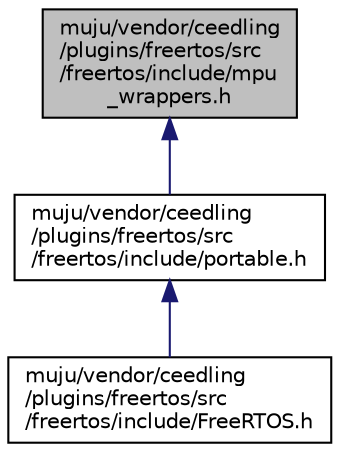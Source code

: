digraph "muju/vendor/ceedling/plugins/freertos/src/freertos/include/mpu_wrappers.h"
{
  edge [fontname="Helvetica",fontsize="10",labelfontname="Helvetica",labelfontsize="10"];
  node [fontname="Helvetica",fontsize="10",shape=record];
  Node1 [label="muju/vendor/ceedling\l/plugins/freertos/src\l/freertos/include/mpu\l_wrappers.h",height=0.2,width=0.4,color="black", fillcolor="grey75", style="filled", fontcolor="black"];
  Node1 -> Node2 [dir="back",color="midnightblue",fontsize="10",style="solid"];
  Node2 [label="muju/vendor/ceedling\l/plugins/freertos/src\l/freertos/include/portable.h",height=0.2,width=0.4,color="black", fillcolor="white", style="filled",URL="$vendor_2ceedling_2plugins_2freertos_2src_2freertos_2include_2portable_8h.html"];
  Node2 -> Node3 [dir="back",color="midnightblue",fontsize="10",style="solid"];
  Node3 [label="muju/vendor/ceedling\l/plugins/freertos/src\l/freertos/include/FreeRTOS.h",height=0.2,width=0.4,color="black", fillcolor="white", style="filled",URL="$vendor_2ceedling_2plugins_2freertos_2src_2freertos_2include_2_free_r_t_o_s_8h.html"];
}
